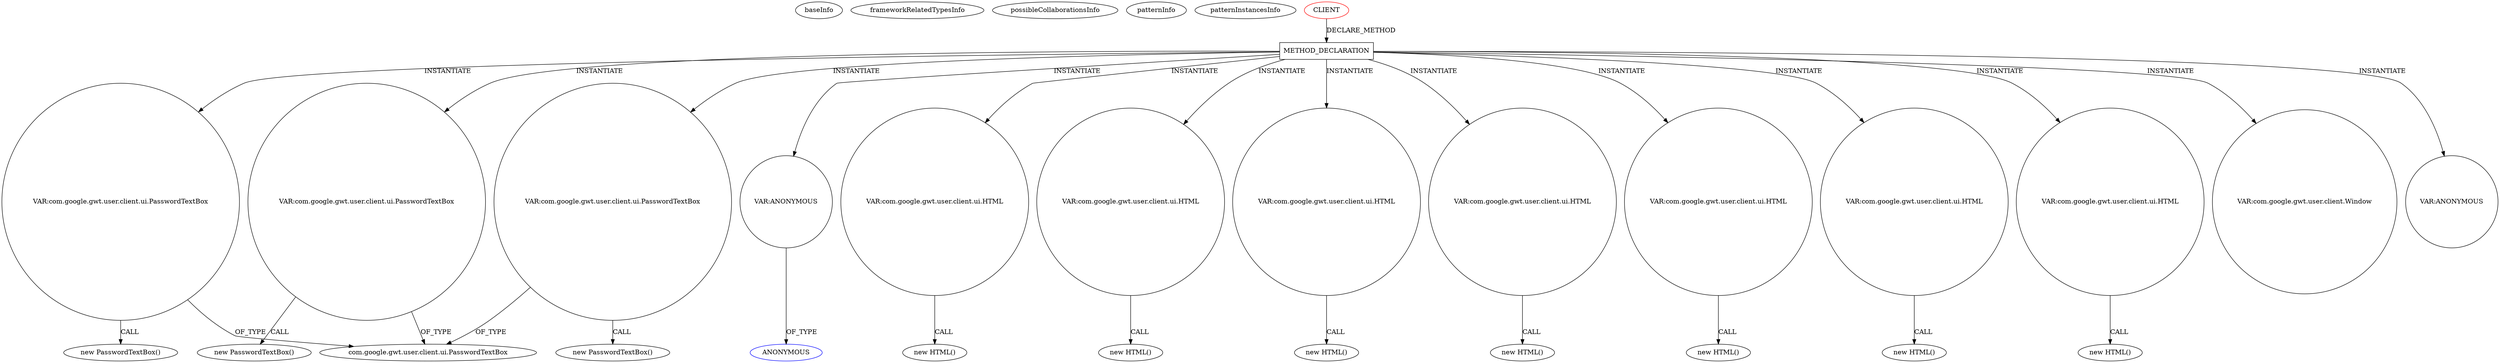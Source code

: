 digraph {
baseInfo[graphId=1010,category="pattern",isAnonymous=false,possibleRelation=false]
frameworkRelatedTypesInfo[]
possibleCollaborationsInfo[]
patternInfo[frequency=2.0,patternRootClient=0]
patternInstancesInfo[0="MainMain-ChatCafeine~/MainMain-ChatCafeine/ChatCafeine-master/ChatCafeine/src/sources/client/vue/profil/ProfilPanel.java~ProfilPanel~278",1="woox-serverapp~/woox-serverapp/serverapp-master/src/wooxes/net/shared/Usuari.java~Usuari~4667"]
194[label="new PasswordTextBox()",vertexType="CONSTRUCTOR_CALL",isFrameworkType=false]
195[label="VAR:com.google.gwt.user.client.ui.PasswordTextBox",vertexType="VARIABLE_EXPRESION",isFrameworkType=false,shape=circle]
196[label="com.google.gwt.user.client.ui.PasswordTextBox",vertexType="FRAMEWORK_CLASS_TYPE",isFrameworkType=false]
231[label="VAR:com.google.gwt.user.client.ui.PasswordTextBox",vertexType="VARIABLE_EXPRESION",isFrameworkType=false,shape=circle]
213[label="VAR:com.google.gwt.user.client.ui.PasswordTextBox",vertexType="VARIABLE_EXPRESION",isFrameworkType=false,shape=circle]
29[label="METHOD_DECLARATION",vertexType="CLIENT_METHOD_DECLARATION",isFrameworkType=false,shape=box]
0[label="CLIENT",vertexType="ROOT_CLIENT_CLASS_DECLARATION",isFrameworkType=false,color=red]
230[label="new PasswordTextBox()",vertexType="CONSTRUCTOR_CALL",isFrameworkType=false]
212[label="new PasswordTextBox()",vertexType="CONSTRUCTOR_CALL",isFrameworkType=false]
261[label="VAR:ANONYMOUS",vertexType="VARIABLE_EXPRESION",isFrameworkType=false,shape=circle]
262[label="ANONYMOUS",vertexType="REFERENCE_ANONYMOUS_DECLARATION",isFrameworkType=false,color=blue]
72[label="VAR:com.google.gwt.user.client.ui.HTML",vertexType="VARIABLE_EXPRESION",isFrameworkType=false,shape=circle]
71[label="new HTML()",vertexType="CONSTRUCTOR_CALL",isFrameworkType=false]
208[label="VAR:com.google.gwt.user.client.ui.HTML",vertexType="VARIABLE_EXPRESION",isFrameworkType=false,shape=circle]
207[label="new HTML()",vertexType="CONSTRUCTOR_CALL",isFrameworkType=false]
94[label="VAR:com.google.gwt.user.client.ui.HTML",vertexType="VARIABLE_EXPRESION",isFrameworkType=false,shape=circle]
93[label="new HTML()",vertexType="CONSTRUCTOR_CALL",isFrameworkType=false]
226[label="VAR:com.google.gwt.user.client.ui.HTML",vertexType="VARIABLE_EXPRESION",isFrameworkType=false,shape=circle]
225[label="new HTML()",vertexType="CONSTRUCTOR_CALL",isFrameworkType=false]
52[label="VAR:com.google.gwt.user.client.ui.HTML",vertexType="VARIABLE_EXPRESION",isFrameworkType=false,shape=circle]
51[label="new HTML()",vertexType="CONSTRUCTOR_CALL",isFrameworkType=false]
116[label="VAR:com.google.gwt.user.client.ui.HTML",vertexType="VARIABLE_EXPRESION",isFrameworkType=false,shape=circle]
115[label="new HTML()",vertexType="CONSTRUCTOR_CALL",isFrameworkType=false]
181[label="VAR:com.google.gwt.user.client.ui.HTML",vertexType="VARIABLE_EXPRESION",isFrameworkType=false,shape=circle]
180[label="new HTML()",vertexType="CONSTRUCTOR_CALL",isFrameworkType=false]
171[label="VAR:com.google.gwt.user.client.Window",vertexType="VARIABLE_EXPRESION",isFrameworkType=false,shape=circle]
247[label="VAR:ANONYMOUS",vertexType="VARIABLE_EXPRESION",isFrameworkType=false,shape=circle]
213->196[label="OF_TYPE"]
231->196[label="OF_TYPE"]
29->94[label="INSTANTIATE"]
29->116[label="INSTANTIATE"]
195->196[label="OF_TYPE"]
29->171[label="INSTANTIATE"]
29->247[label="INSTANTIATE"]
94->93[label="CALL"]
226->225[label="CALL"]
231->230[label="CALL"]
213->212[label="CALL"]
29->72[label="INSTANTIATE"]
29->226[label="INSTANTIATE"]
29->261[label="INSTANTIATE"]
29->181[label="INSTANTIATE"]
0->29[label="DECLARE_METHOD"]
29->231[label="INSTANTIATE"]
261->262[label="OF_TYPE"]
181->180[label="CALL"]
72->71[label="CALL"]
195->194[label="CALL"]
29->213[label="INSTANTIATE"]
116->115[label="CALL"]
29->195[label="INSTANTIATE"]
52->51[label="CALL"]
208->207[label="CALL"]
29->208[label="INSTANTIATE"]
29->52[label="INSTANTIATE"]
}
